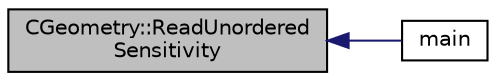 digraph "CGeometry::ReadUnorderedSensitivity"
{
  edge [fontname="Helvetica",fontsize="10",labelfontname="Helvetica",labelfontsize="10"];
  node [fontname="Helvetica",fontsize="10",shape=record];
  rankdir="LR";
  Node2298 [label="CGeometry::ReadUnordered\lSensitivity",height=0.2,width=0.4,color="black", fillcolor="grey75", style="filled", fontcolor="black"];
  Node2298 -> Node2299 [dir="back",color="midnightblue",fontsize="10",style="solid",fontname="Helvetica"];
  Node2299 [label="main",height=0.2,width=0.4,color="black", fillcolor="white", style="filled",URL="$_s_u2___d_o_t_8cpp.html#a0ddf1224851353fc92bfbff6f499fa97"];
}
